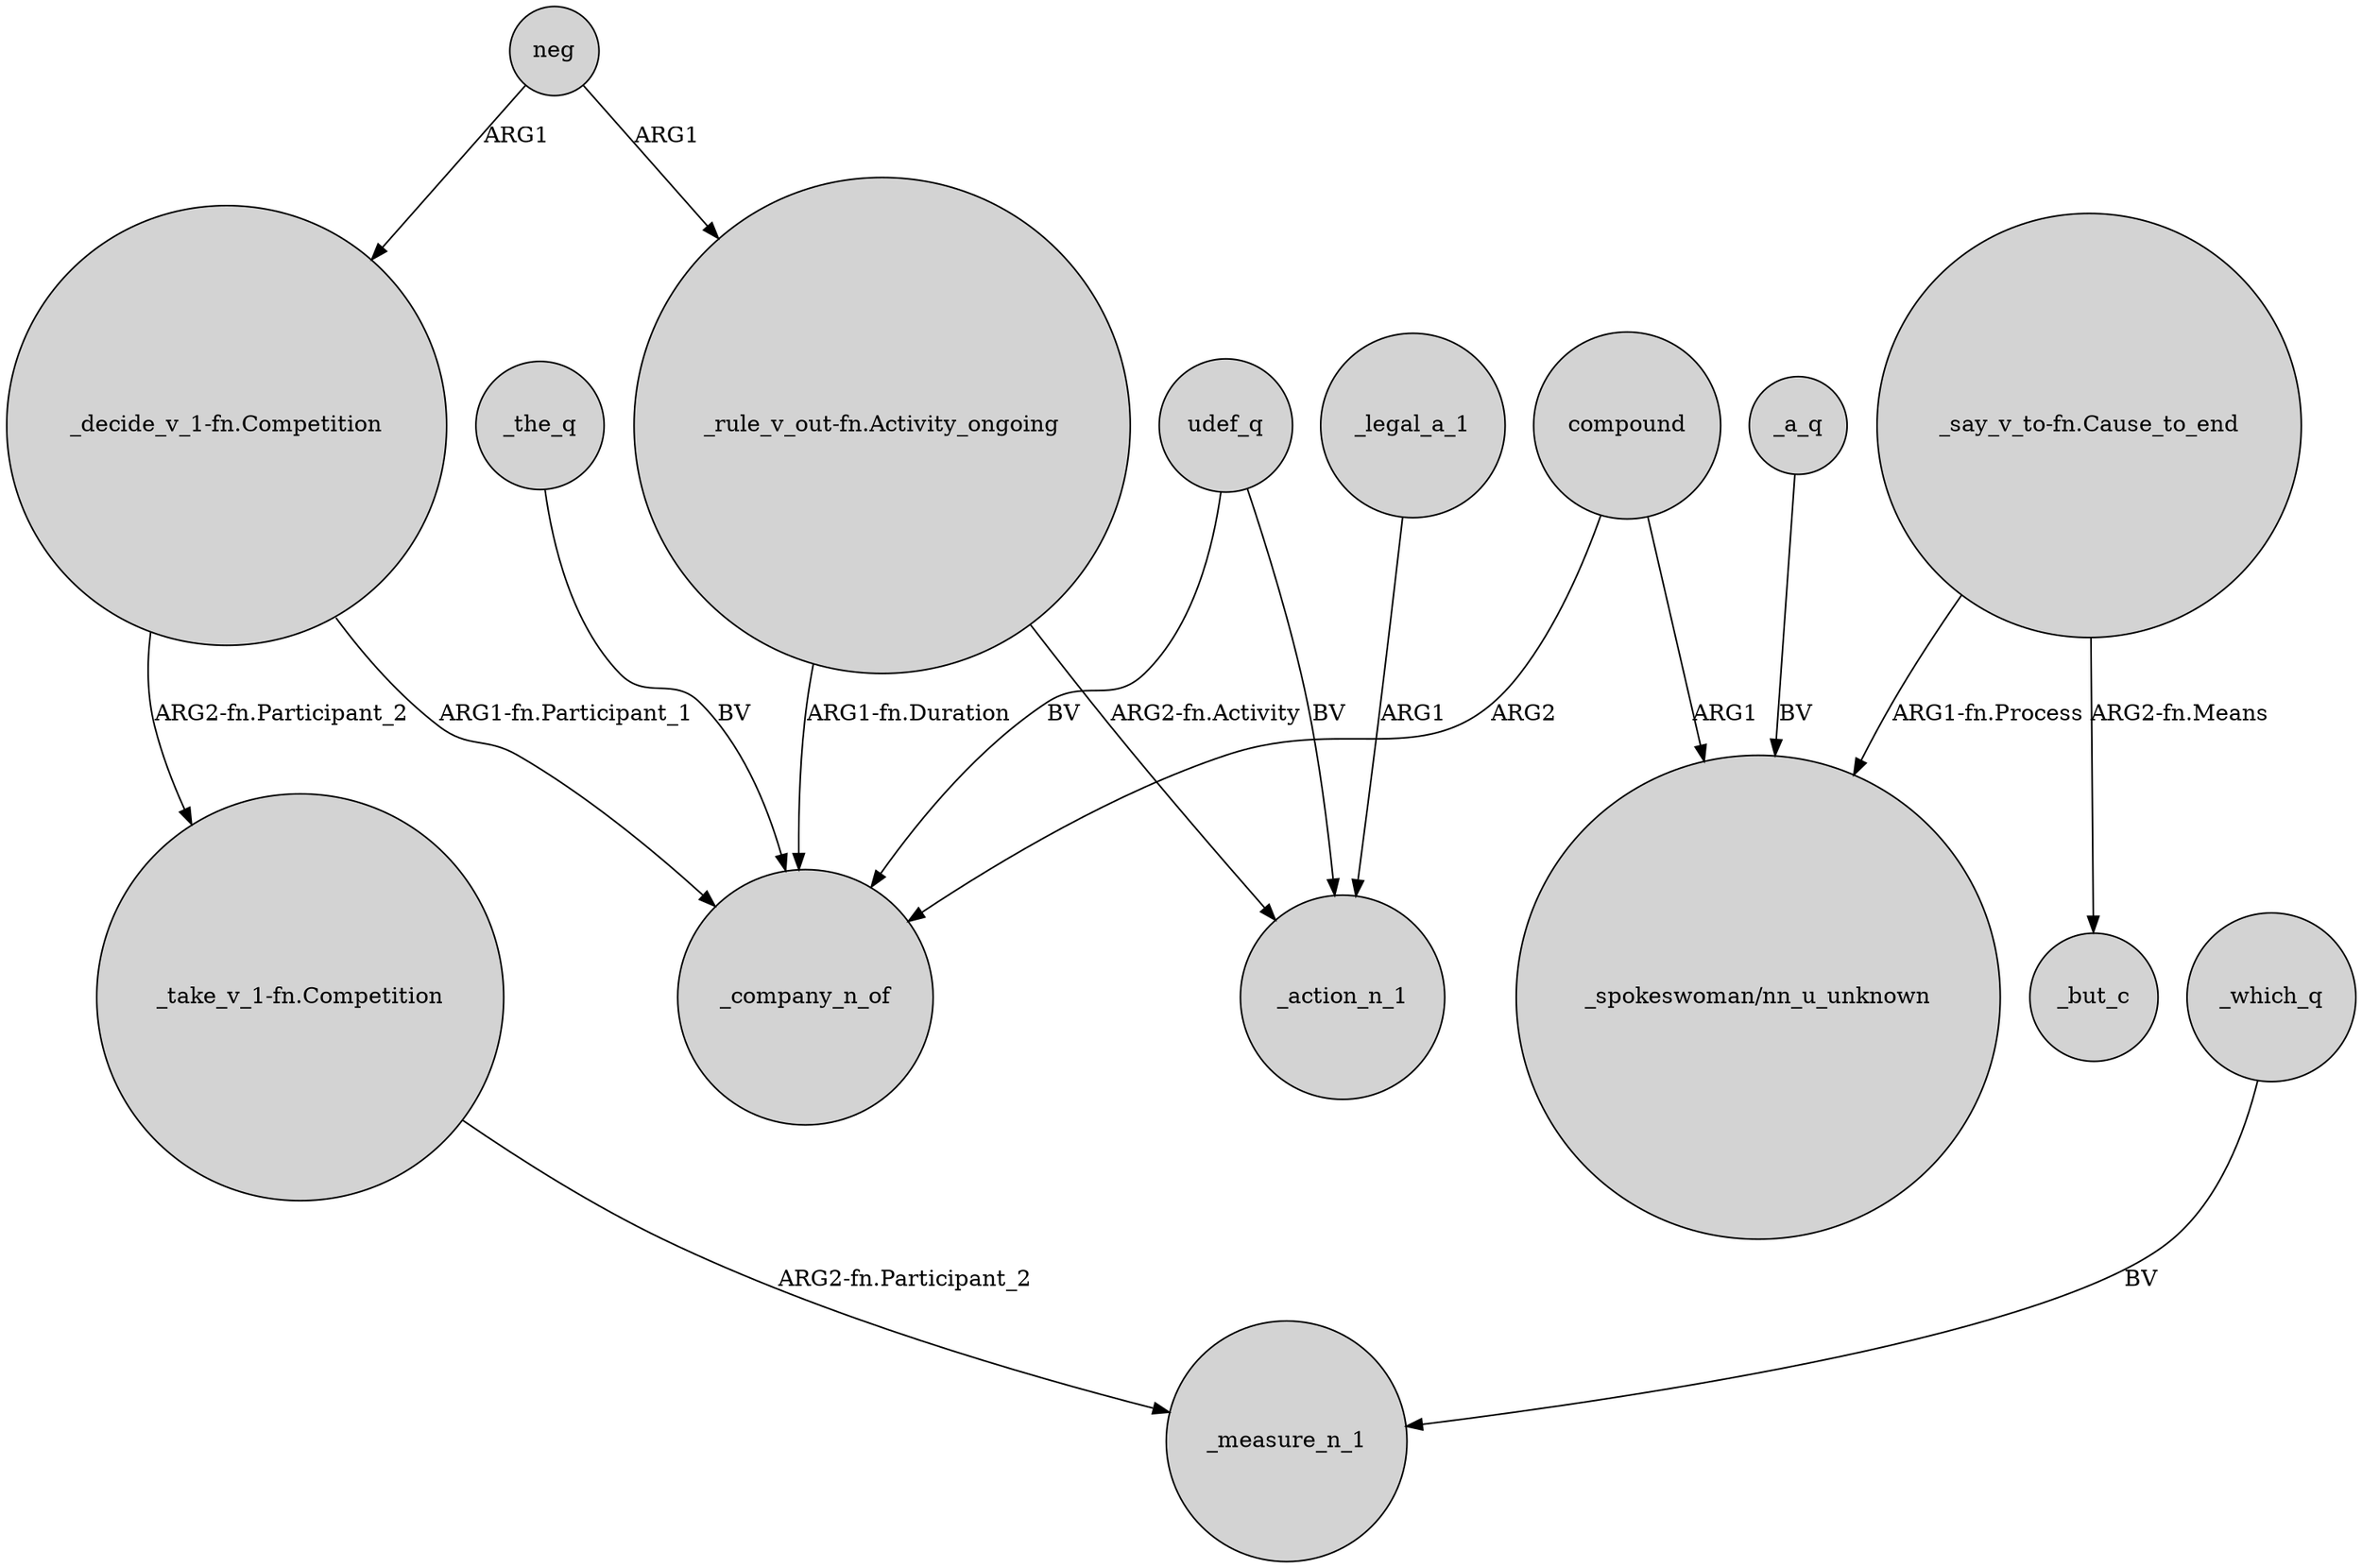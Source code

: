 digraph {
	node [shape=circle style=filled]
	"_decide_v_1-fn.Competition" -> _company_n_of [label="ARG1-fn.Participant_1"]
	compound -> "_spokeswoman/nn_u_unknown" [label=ARG1]
	"_decide_v_1-fn.Competition" -> "_take_v_1-fn.Competition" [label="ARG2-fn.Participant_2"]
	_legal_a_1 -> _action_n_1 [label=ARG1]
	"_rule_v_out-fn.Activity_ongoing" -> _company_n_of [label="ARG1-fn.Duration"]
	udef_q -> _company_n_of [label=BV]
	_a_q -> "_spokeswoman/nn_u_unknown" [label=BV]
	compound -> _company_n_of [label=ARG2]
	"_rule_v_out-fn.Activity_ongoing" -> _action_n_1 [label="ARG2-fn.Activity"]
	"_take_v_1-fn.Competition" -> _measure_n_1 [label="ARG2-fn.Participant_2"]
	_the_q -> _company_n_of [label=BV]
	_which_q -> _measure_n_1 [label=BV]
	"_say_v_to-fn.Cause_to_end" -> _but_c [label="ARG2-fn.Means"]
	udef_q -> _action_n_1 [label=BV]
	neg -> "_rule_v_out-fn.Activity_ongoing" [label=ARG1]
	neg -> "_decide_v_1-fn.Competition" [label=ARG1]
	"_say_v_to-fn.Cause_to_end" -> "_spokeswoman/nn_u_unknown" [label="ARG1-fn.Process"]
}
